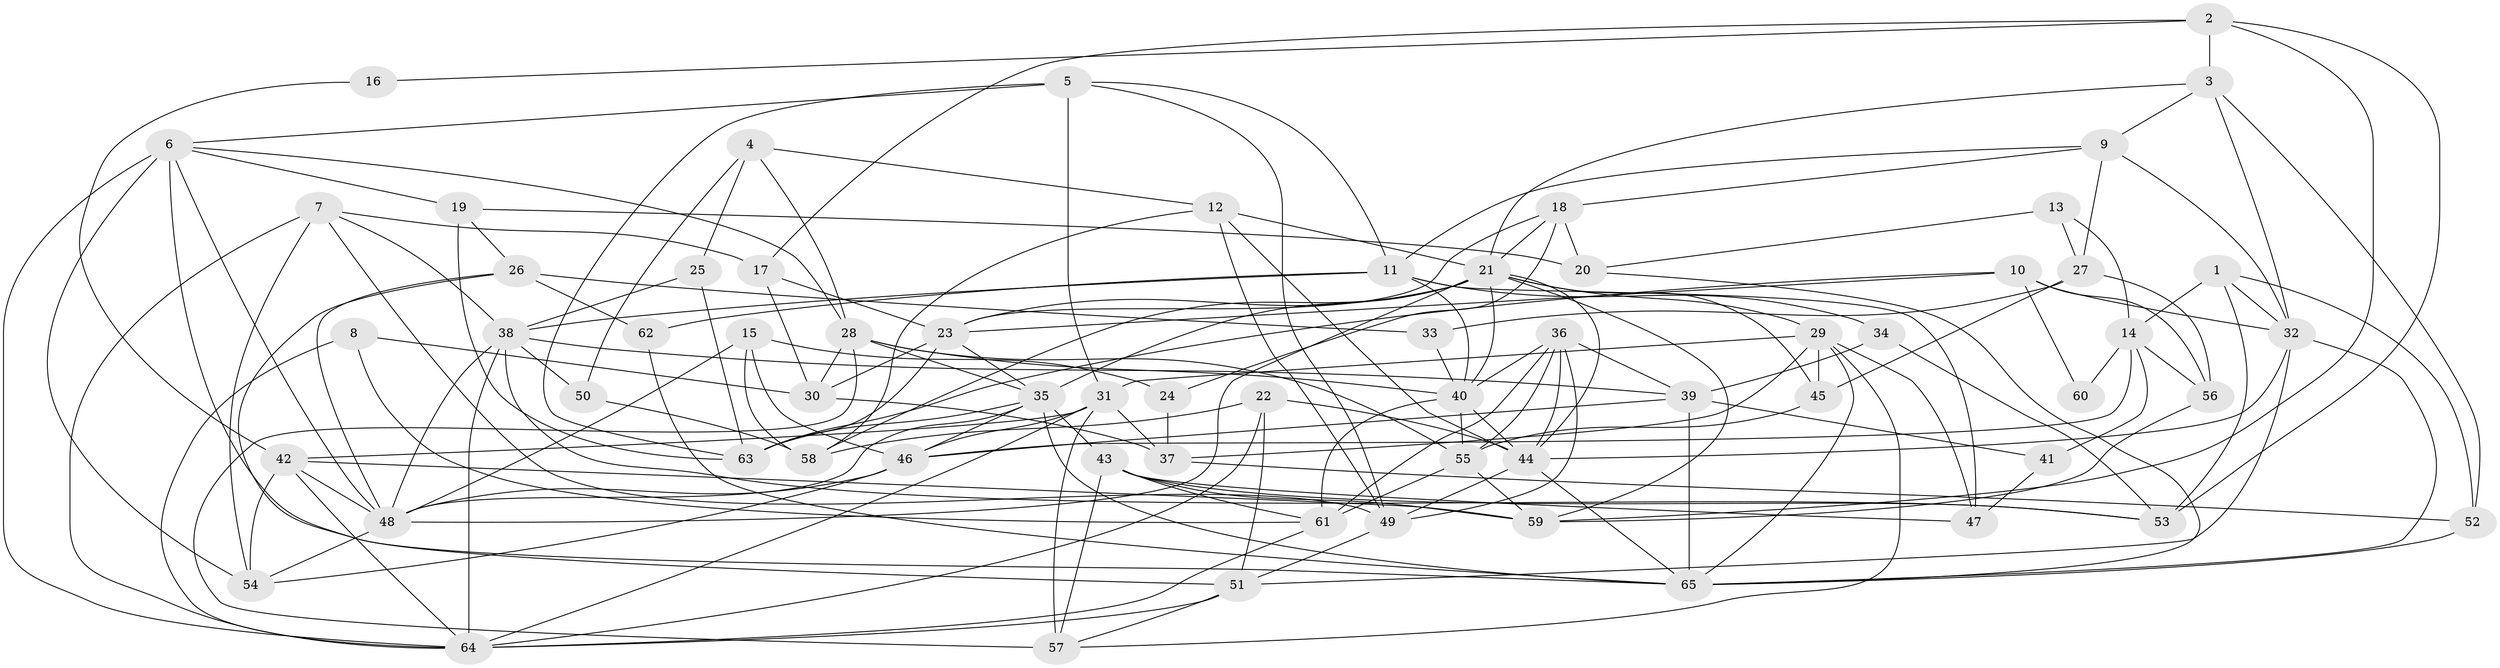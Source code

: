 // original degree distribution, {4: 0.3178294573643411, 2: 0.10852713178294573, 6: 0.08527131782945736, 3: 0.2713178294573643, 5: 0.18604651162790697, 8: 0.007751937984496124, 11: 0.007751937984496124, 7: 0.015503875968992248}
// Generated by graph-tools (version 1.1) at 2025/02/03/09/25 03:02:01]
// undirected, 65 vertices, 174 edges
graph export_dot {
graph [start="1"]
  node [color=gray90,style=filled];
  1;
  2;
  3;
  4;
  5;
  6;
  7;
  8;
  9;
  10;
  11;
  12;
  13;
  14;
  15;
  16;
  17;
  18;
  19;
  20;
  21;
  22;
  23;
  24;
  25;
  26;
  27;
  28;
  29;
  30;
  31;
  32;
  33;
  34;
  35;
  36;
  37;
  38;
  39;
  40;
  41;
  42;
  43;
  44;
  45;
  46;
  47;
  48;
  49;
  50;
  51;
  52;
  53;
  54;
  55;
  56;
  57;
  58;
  59;
  60;
  61;
  62;
  63;
  64;
  65;
  1 -- 14 [weight=1.0];
  1 -- 32 [weight=1.0];
  1 -- 52 [weight=1.0];
  1 -- 53 [weight=1.0];
  2 -- 3 [weight=1.0];
  2 -- 16 [weight=1.0];
  2 -- 17 [weight=1.0];
  2 -- 53 [weight=1.0];
  2 -- 59 [weight=1.0];
  3 -- 9 [weight=1.0];
  3 -- 21 [weight=1.0];
  3 -- 32 [weight=1.0];
  3 -- 52 [weight=1.0];
  4 -- 12 [weight=1.0];
  4 -- 25 [weight=1.0];
  4 -- 28 [weight=1.0];
  4 -- 50 [weight=1.0];
  5 -- 6 [weight=1.0];
  5 -- 11 [weight=1.0];
  5 -- 31 [weight=1.0];
  5 -- 49 [weight=1.0];
  5 -- 63 [weight=1.0];
  6 -- 19 [weight=1.0];
  6 -- 28 [weight=1.0];
  6 -- 48 [weight=1.0];
  6 -- 51 [weight=2.0];
  6 -- 54 [weight=1.0];
  6 -- 64 [weight=1.0];
  7 -- 17 [weight=1.0];
  7 -- 38 [weight=1.0];
  7 -- 49 [weight=1.0];
  7 -- 54 [weight=1.0];
  7 -- 64 [weight=2.0];
  8 -- 30 [weight=1.0];
  8 -- 61 [weight=1.0];
  8 -- 64 [weight=1.0];
  9 -- 11 [weight=1.0];
  9 -- 18 [weight=1.0];
  9 -- 27 [weight=1.0];
  9 -- 32 [weight=1.0];
  10 -- 23 [weight=1.0];
  10 -- 32 [weight=1.0];
  10 -- 56 [weight=1.0];
  10 -- 60 [weight=2.0];
  10 -- 63 [weight=1.0];
  11 -- 34 [weight=1.0];
  11 -- 38 [weight=1.0];
  11 -- 40 [weight=1.0];
  11 -- 47 [weight=1.0];
  11 -- 62 [weight=1.0];
  12 -- 21 [weight=1.0];
  12 -- 44 [weight=1.0];
  12 -- 49 [weight=1.0];
  12 -- 58 [weight=1.0];
  13 -- 14 [weight=1.0];
  13 -- 20 [weight=1.0];
  13 -- 27 [weight=1.0];
  14 -- 41 [weight=1.0];
  14 -- 46 [weight=1.0];
  14 -- 56 [weight=1.0];
  14 -- 60 [weight=1.0];
  15 -- 24 [weight=1.0];
  15 -- 46 [weight=1.0];
  15 -- 48 [weight=1.0];
  15 -- 58 [weight=1.0];
  16 -- 42 [weight=1.0];
  17 -- 23 [weight=1.0];
  17 -- 30 [weight=1.0];
  18 -- 20 [weight=2.0];
  18 -- 21 [weight=1.0];
  18 -- 23 [weight=1.0];
  18 -- 24 [weight=1.0];
  19 -- 20 [weight=1.0];
  19 -- 26 [weight=1.0];
  19 -- 63 [weight=1.0];
  20 -- 65 [weight=1.0];
  21 -- 23 [weight=1.0];
  21 -- 29 [weight=1.0];
  21 -- 35 [weight=1.0];
  21 -- 40 [weight=1.0];
  21 -- 44 [weight=1.0];
  21 -- 45 [weight=2.0];
  21 -- 48 [weight=1.0];
  21 -- 58 [weight=1.0];
  21 -- 59 [weight=1.0];
  22 -- 44 [weight=1.0];
  22 -- 51 [weight=1.0];
  22 -- 58 [weight=1.0];
  22 -- 64 [weight=1.0];
  23 -- 30 [weight=1.0];
  23 -- 35 [weight=1.0];
  23 -- 63 [weight=2.0];
  24 -- 37 [weight=1.0];
  25 -- 38 [weight=1.0];
  25 -- 63 [weight=2.0];
  26 -- 33 [weight=1.0];
  26 -- 48 [weight=1.0];
  26 -- 62 [weight=1.0];
  26 -- 65 [weight=1.0];
  27 -- 33 [weight=1.0];
  27 -- 45 [weight=1.0];
  27 -- 56 [weight=1.0];
  28 -- 30 [weight=1.0];
  28 -- 35 [weight=1.0];
  28 -- 40 [weight=1.0];
  28 -- 55 [weight=1.0];
  28 -- 57 [weight=2.0];
  29 -- 31 [weight=1.0];
  29 -- 37 [weight=1.0];
  29 -- 45 [weight=1.0];
  29 -- 47 [weight=1.0];
  29 -- 57 [weight=1.0];
  29 -- 65 [weight=1.0];
  30 -- 37 [weight=1.0];
  31 -- 37 [weight=1.0];
  31 -- 42 [weight=1.0];
  31 -- 46 [weight=1.0];
  31 -- 57 [weight=2.0];
  31 -- 64 [weight=2.0];
  32 -- 44 [weight=1.0];
  32 -- 51 [weight=1.0];
  32 -- 65 [weight=1.0];
  33 -- 40 [weight=1.0];
  34 -- 39 [weight=1.0];
  34 -- 53 [weight=1.0];
  35 -- 43 [weight=1.0];
  35 -- 46 [weight=1.0];
  35 -- 48 [weight=1.0];
  35 -- 63 [weight=1.0];
  35 -- 65 [weight=1.0];
  36 -- 39 [weight=1.0];
  36 -- 40 [weight=1.0];
  36 -- 44 [weight=1.0];
  36 -- 49 [weight=1.0];
  36 -- 55 [weight=1.0];
  36 -- 61 [weight=1.0];
  37 -- 52 [weight=1.0];
  38 -- 39 [weight=1.0];
  38 -- 48 [weight=1.0];
  38 -- 50 [weight=1.0];
  38 -- 53 [weight=1.0];
  38 -- 64 [weight=1.0];
  39 -- 41 [weight=1.0];
  39 -- 46 [weight=1.0];
  39 -- 65 [weight=1.0];
  40 -- 44 [weight=2.0];
  40 -- 55 [weight=1.0];
  40 -- 61 [weight=1.0];
  41 -- 47 [weight=1.0];
  42 -- 48 [weight=1.0];
  42 -- 54 [weight=1.0];
  42 -- 59 [weight=1.0];
  42 -- 64 [weight=1.0];
  43 -- 47 [weight=1.0];
  43 -- 53 [weight=1.0];
  43 -- 57 [weight=1.0];
  43 -- 59 [weight=1.0];
  43 -- 61 [weight=2.0];
  44 -- 49 [weight=1.0];
  44 -- 65 [weight=1.0];
  45 -- 55 [weight=1.0];
  46 -- 48 [weight=1.0];
  46 -- 54 [weight=1.0];
  48 -- 54 [weight=1.0];
  49 -- 51 [weight=1.0];
  50 -- 58 [weight=1.0];
  51 -- 57 [weight=1.0];
  51 -- 64 [weight=1.0];
  52 -- 65 [weight=1.0];
  55 -- 59 [weight=1.0];
  55 -- 61 [weight=1.0];
  56 -- 59 [weight=1.0];
  61 -- 64 [weight=1.0];
  62 -- 65 [weight=1.0];
}
